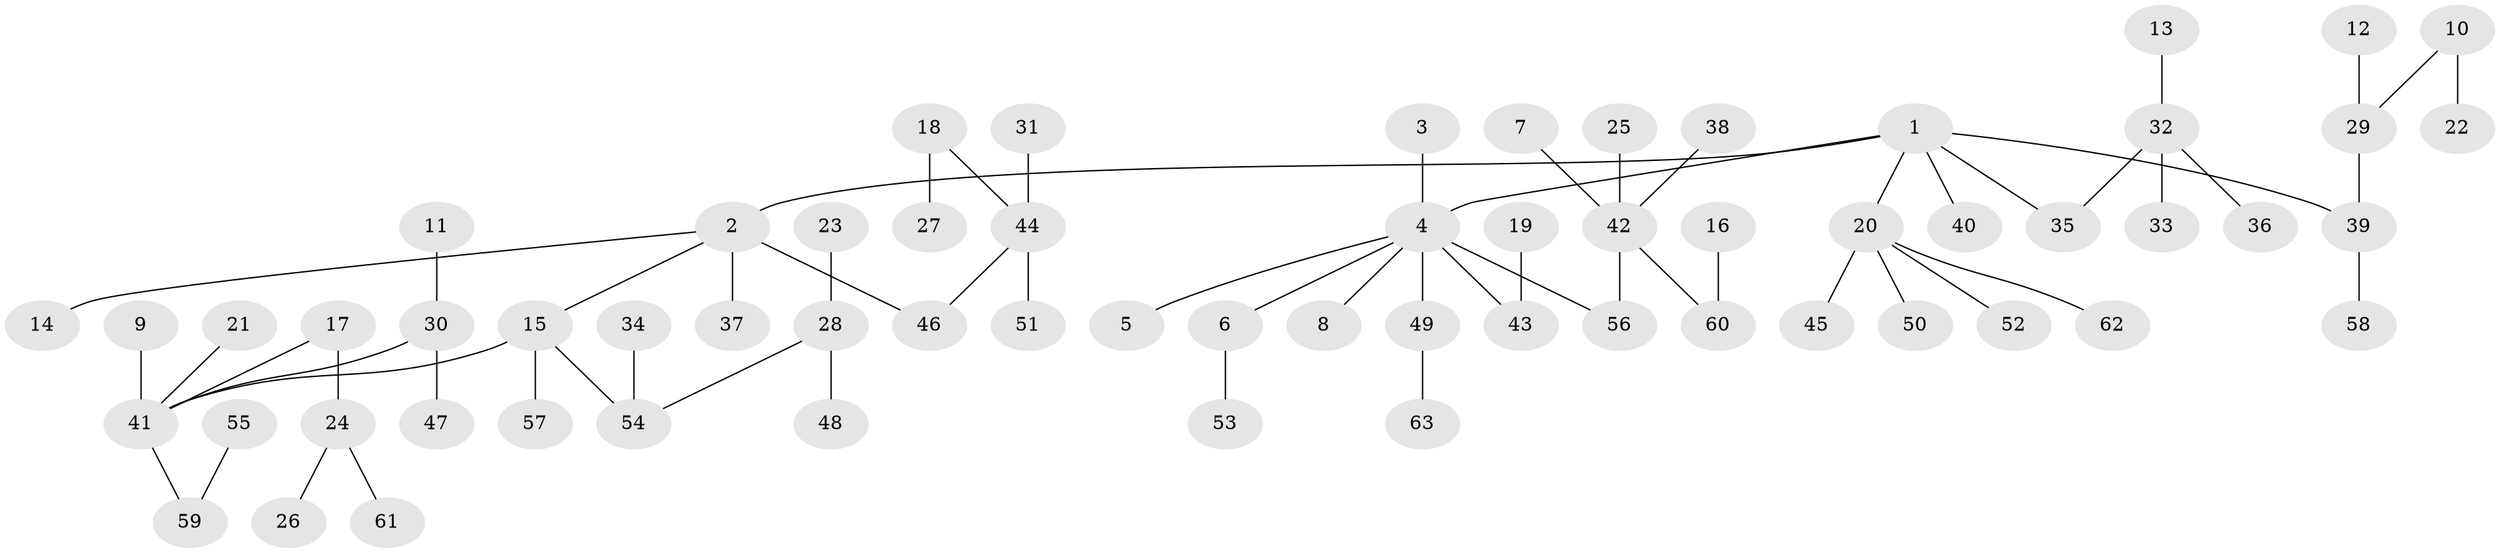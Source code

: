 // original degree distribution, {4: 0.09523809523809523, 5: 0.015873015873015872, 7: 0.007936507936507936, 3: 0.14285714285714285, 2: 0.2222222222222222, 6: 0.015873015873015872, 1: 0.5}
// Generated by graph-tools (version 1.1) at 2025/50/03/09/25 03:50:21]
// undirected, 63 vertices, 62 edges
graph export_dot {
graph [start="1"]
  node [color=gray90,style=filled];
  1;
  2;
  3;
  4;
  5;
  6;
  7;
  8;
  9;
  10;
  11;
  12;
  13;
  14;
  15;
  16;
  17;
  18;
  19;
  20;
  21;
  22;
  23;
  24;
  25;
  26;
  27;
  28;
  29;
  30;
  31;
  32;
  33;
  34;
  35;
  36;
  37;
  38;
  39;
  40;
  41;
  42;
  43;
  44;
  45;
  46;
  47;
  48;
  49;
  50;
  51;
  52;
  53;
  54;
  55;
  56;
  57;
  58;
  59;
  60;
  61;
  62;
  63;
  1 -- 2 [weight=1.0];
  1 -- 4 [weight=1.0];
  1 -- 20 [weight=1.0];
  1 -- 35 [weight=1.0];
  1 -- 39 [weight=1.0];
  1 -- 40 [weight=1.0];
  2 -- 14 [weight=1.0];
  2 -- 15 [weight=1.0];
  2 -- 37 [weight=1.0];
  2 -- 46 [weight=1.0];
  3 -- 4 [weight=1.0];
  4 -- 5 [weight=1.0];
  4 -- 6 [weight=1.0];
  4 -- 8 [weight=1.0];
  4 -- 43 [weight=1.0];
  4 -- 49 [weight=1.0];
  4 -- 56 [weight=1.0];
  6 -- 53 [weight=1.0];
  7 -- 42 [weight=1.0];
  9 -- 41 [weight=1.0];
  10 -- 22 [weight=1.0];
  10 -- 29 [weight=1.0];
  11 -- 30 [weight=1.0];
  12 -- 29 [weight=1.0];
  13 -- 32 [weight=1.0];
  15 -- 41 [weight=1.0];
  15 -- 54 [weight=1.0];
  15 -- 57 [weight=1.0];
  16 -- 60 [weight=1.0];
  17 -- 24 [weight=1.0];
  17 -- 41 [weight=1.0];
  18 -- 27 [weight=1.0];
  18 -- 44 [weight=1.0];
  19 -- 43 [weight=1.0];
  20 -- 45 [weight=1.0];
  20 -- 50 [weight=1.0];
  20 -- 52 [weight=1.0];
  20 -- 62 [weight=1.0];
  21 -- 41 [weight=1.0];
  23 -- 28 [weight=1.0];
  24 -- 26 [weight=1.0];
  24 -- 61 [weight=1.0];
  25 -- 42 [weight=1.0];
  28 -- 48 [weight=1.0];
  28 -- 54 [weight=1.0];
  29 -- 39 [weight=1.0];
  30 -- 41 [weight=1.0];
  30 -- 47 [weight=1.0];
  31 -- 44 [weight=1.0];
  32 -- 33 [weight=1.0];
  32 -- 35 [weight=1.0];
  32 -- 36 [weight=1.0];
  34 -- 54 [weight=1.0];
  38 -- 42 [weight=1.0];
  39 -- 58 [weight=1.0];
  41 -- 59 [weight=1.0];
  42 -- 56 [weight=1.0];
  42 -- 60 [weight=1.0];
  44 -- 46 [weight=1.0];
  44 -- 51 [weight=1.0];
  49 -- 63 [weight=1.0];
  55 -- 59 [weight=1.0];
}
